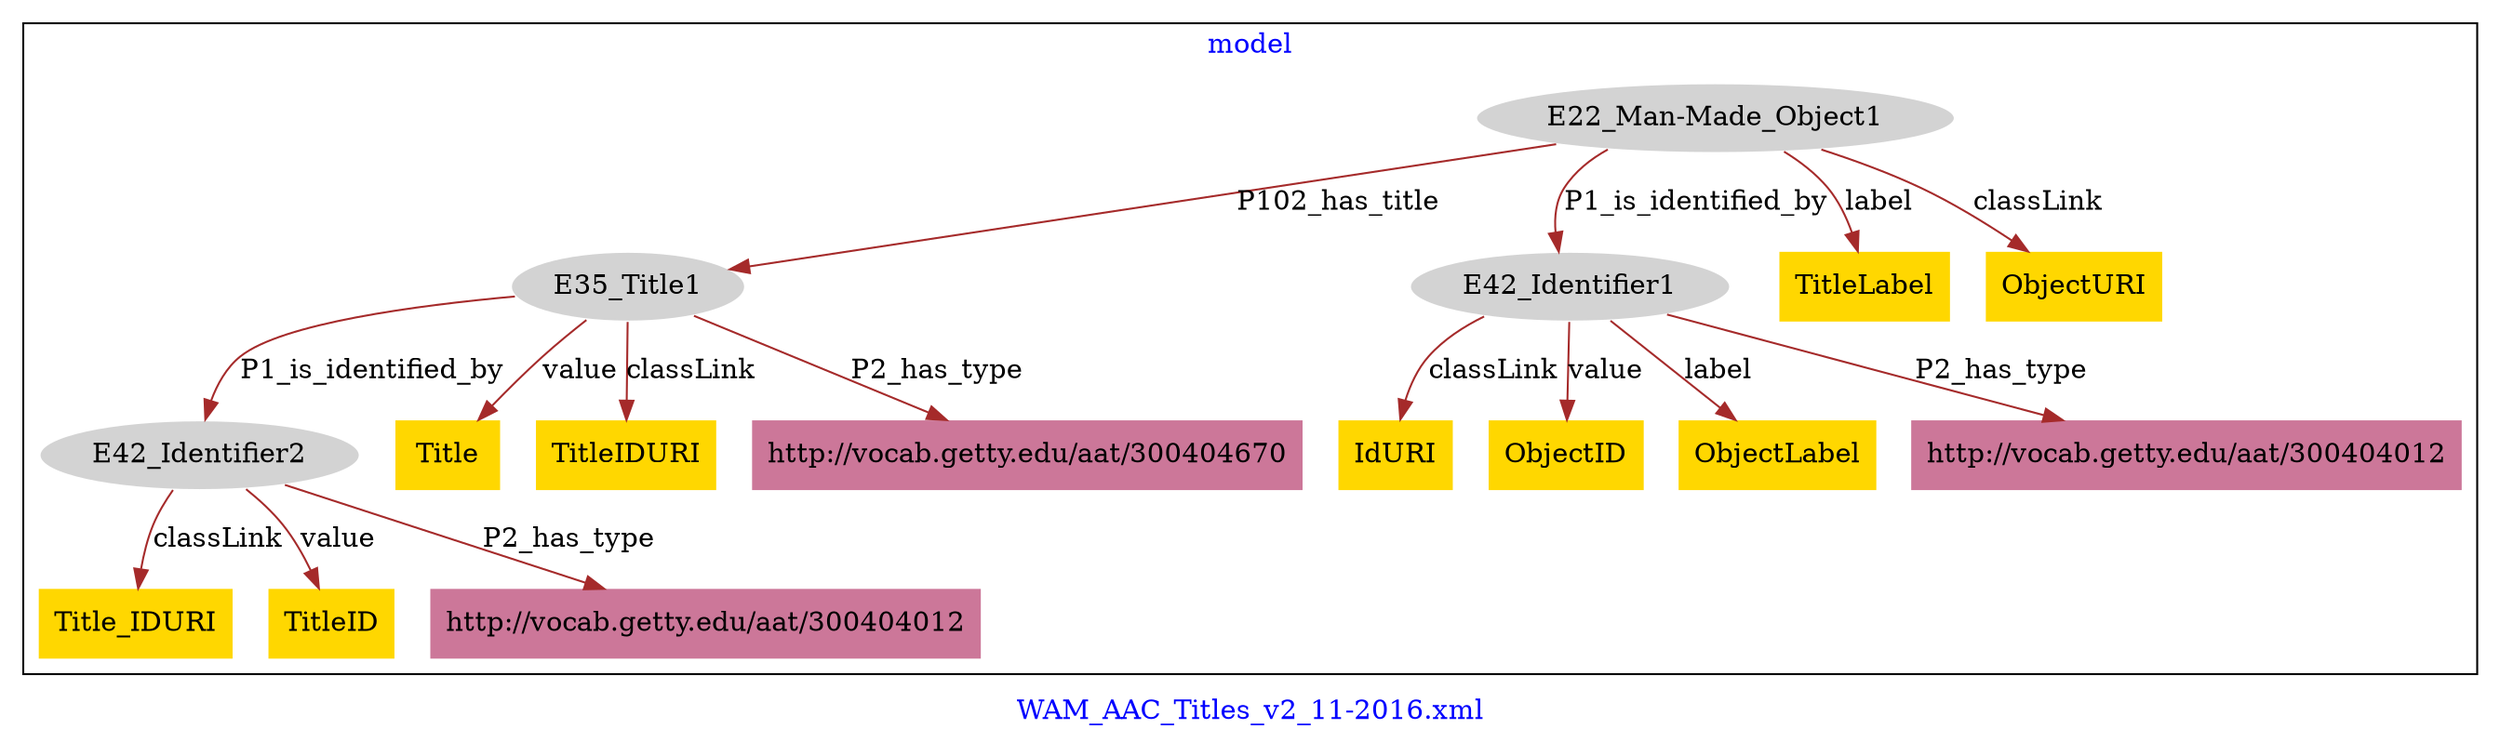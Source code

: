 digraph n0 {
fontcolor="blue"
remincross="true"
label="WAM_AAC_Titles_v2_11-2016.xml"
subgraph cluster {
label="model"
n2[style="filled",color="white",fillcolor="lightgray",label="E22_Man-Made_Object1"];
n3[style="filled",color="white",fillcolor="lightgray",label="E35_Title1"];
n4[style="filled",color="white",fillcolor="lightgray",label="E42_Identifier1"];
n5[style="filled",color="white",fillcolor="lightgray",label="E42_Identifier2"];
n6[shape="plaintext",style="filled",fillcolor="gold",label="TitleLabel"];
n7[shape="plaintext",style="filled",fillcolor="gold",label="IdURI"];
n8[shape="plaintext",style="filled",fillcolor="gold",label="ObjectID"];
n9[shape="plaintext",style="filled",fillcolor="gold",label="Title"];
n10[shape="plaintext",style="filled",fillcolor="gold",label="Title_IDURI"];
n11[shape="plaintext",style="filled",fillcolor="gold",label="TitleID"];
n12[shape="plaintext",style="filled",fillcolor="gold",label="ObjectURI"];
n13[shape="plaintext",style="filled",fillcolor="gold",label="TitleIDURI"];
n14[shape="plaintext",style="filled",fillcolor="gold",label="ObjectLabel"];
n15[shape="plaintext",style="filled",fillcolor="#CC7799",label="http://vocab.getty.edu/aat/300404670"];
n16[shape="plaintext",style="filled",fillcolor="#CC7799",label="http://vocab.getty.edu/aat/300404012"];
n17[shape="plaintext",style="filled",fillcolor="#CC7799",label="http://vocab.getty.edu/aat/300404012"];
}
n2 -> n3[color="brown",fontcolor="black",label="P102_has_title"]
n2 -> n4[color="brown",fontcolor="black",label="P1_is_identified_by"]
n3 -> n5[color="brown",fontcolor="black",label="P1_is_identified_by"]
n2 -> n6[color="brown",fontcolor="black",label="label"]
n4 -> n7[color="brown",fontcolor="black",label="classLink"]
n4 -> n8[color="brown",fontcolor="black",label="value"]
n3 -> n9[color="brown",fontcolor="black",label="value"]
n5 -> n10[color="brown",fontcolor="black",label="classLink"]
n5 -> n11[color="brown",fontcolor="black",label="value"]
n2 -> n12[color="brown",fontcolor="black",label="classLink"]
n3 -> n13[color="brown",fontcolor="black",label="classLink"]
n4 -> n14[color="brown",fontcolor="black",label="label"]
n3 -> n15[color="brown",fontcolor="black",label="P2_has_type"]
n5 -> n16[color="brown",fontcolor="black",label="P2_has_type"]
n4 -> n17[color="brown",fontcolor="black",label="P2_has_type"]
}
